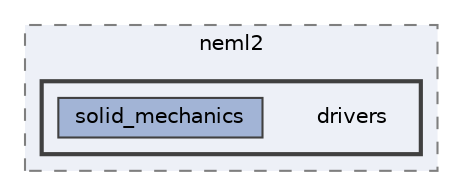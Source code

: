 digraph "/home/runner/work/neml2/neml2/src/neml2/drivers"
{
 // LATEX_PDF_SIZE
  bgcolor="transparent";
  edge [fontname=Helvetica,fontsize=10,labelfontname=Helvetica,labelfontsize=10];
  node [fontname=Helvetica,fontsize=10,shape=box,height=0.2,width=0.4];
  compound=true
  subgraph clusterdir_6d48083b72cd5d90014d8e4fc784df2c {
    graph [ bgcolor="#edf0f7", pencolor="grey50", label="neml2", fontname=Helvetica,fontsize=10 style="filled,dashed", URL="dir_6d48083b72cd5d90014d8e4fc784df2c.html",tooltip=""]
  subgraph clusterdir_e3d9d6f5aea32d5e32c401bb20413150 {
    graph [ bgcolor="#edf0f7", pencolor="grey25", label="", fontname=Helvetica,fontsize=10 style="filled,bold", URL="dir_e3d9d6f5aea32d5e32c401bb20413150.html",tooltip=""]
    dir_e3d9d6f5aea32d5e32c401bb20413150 [shape=plaintext, label="drivers"];
  dir_947ead103d9f0ac54e0b84fea54a6ead [label="solid_mechanics", fillcolor="#a2b4d6", color="grey25", style="filled", URL="dir_947ead103d9f0ac54e0b84fea54a6ead.html",tooltip=""];
  }
  }
}
